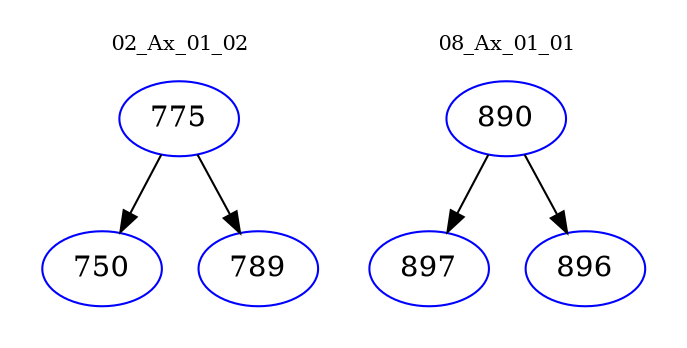 digraph{
subgraph cluster_0 {
color = white
label = "02_Ax_01_02";
fontsize=10;
T0_775 [label="775", color="blue"]
T0_775 -> T0_750 [color="black"]
T0_750 [label="750", color="blue"]
T0_775 -> T0_789 [color="black"]
T0_789 [label="789", color="blue"]
}
subgraph cluster_1 {
color = white
label = "08_Ax_01_01";
fontsize=10;
T1_890 [label="890", color="blue"]
T1_890 -> T1_897 [color="black"]
T1_897 [label="897", color="blue"]
T1_890 -> T1_896 [color="black"]
T1_896 [label="896", color="blue"]
}
}
